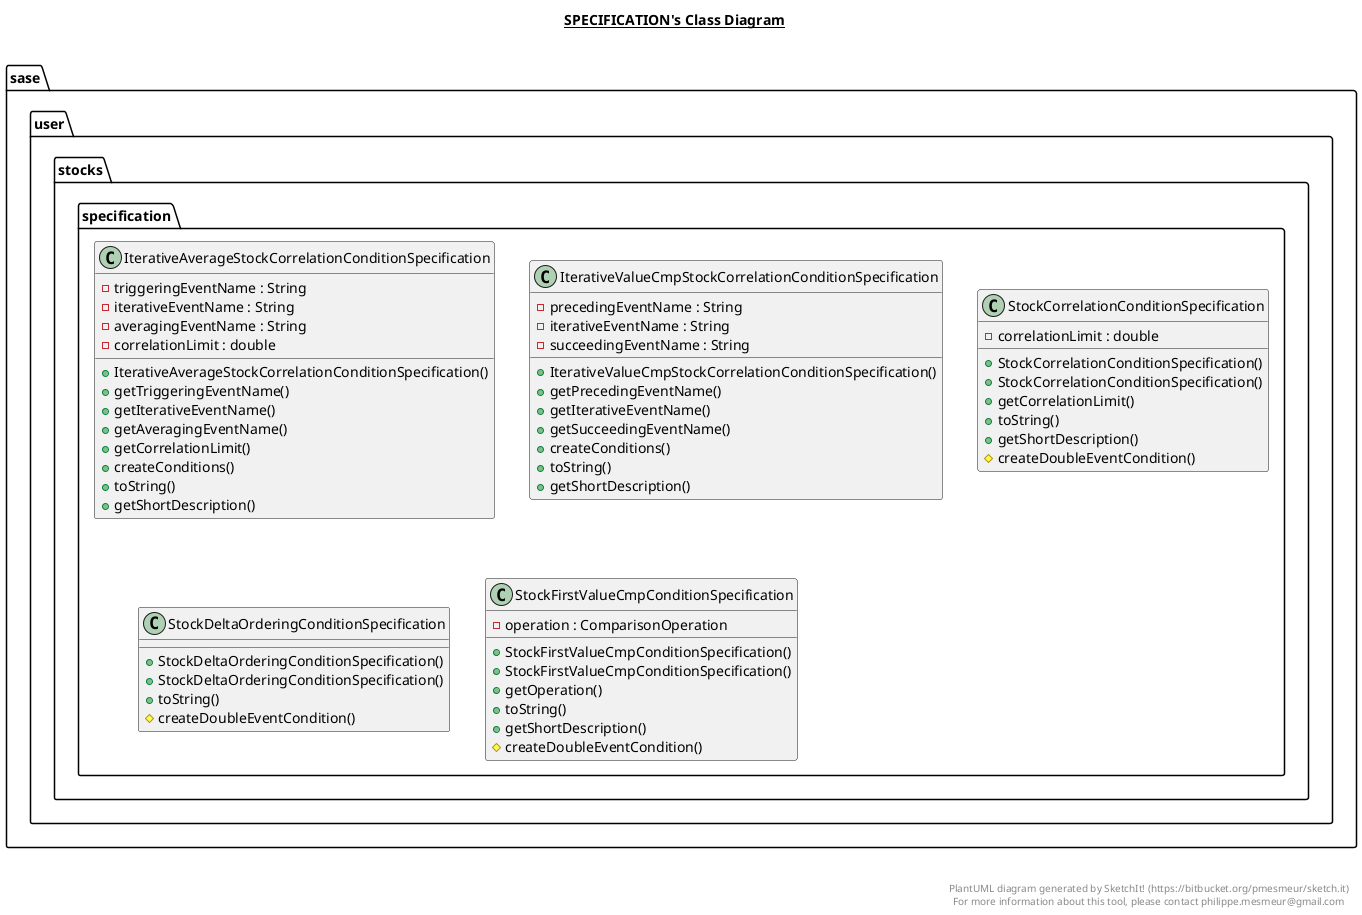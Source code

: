 @startuml

title __SPECIFICATION's Class Diagram__\n

  package sase.user.stocks {
    package sase.user.stocks.specification {
      class IterativeAverageStockCorrelationConditionSpecification {
          - triggeringEventName : String
          - iterativeEventName : String
          - averagingEventName : String
          - correlationLimit : double
          + IterativeAverageStockCorrelationConditionSpecification()
          + getTriggeringEventName()
          + getIterativeEventName()
          + getAveragingEventName()
          + getCorrelationLimit()
          + createConditions()
          + toString()
          + getShortDescription()
      }
    }
  }
  

  package sase.user.stocks {
    package sase.user.stocks.specification {
      class IterativeValueCmpStockCorrelationConditionSpecification {
          - precedingEventName : String
          - iterativeEventName : String
          - succeedingEventName : String
          + IterativeValueCmpStockCorrelationConditionSpecification()
          + getPrecedingEventName()
          + getIterativeEventName()
          + getSucceedingEventName()
          + createConditions()
          + toString()
          + getShortDescription()
      }
    }
  }
  

  package sase.user.stocks {
    package sase.user.stocks.specification {
      class StockCorrelationConditionSpecification {
          - correlationLimit : double
          + StockCorrelationConditionSpecification()
          + StockCorrelationConditionSpecification()
          + getCorrelationLimit()
          + toString()
          + getShortDescription()
          # createDoubleEventCondition()
      }
    }
  }
  

  package sase.user.stocks {
    package sase.user.stocks.specification {
      class StockDeltaOrderingConditionSpecification {
          + StockDeltaOrderingConditionSpecification()
          + StockDeltaOrderingConditionSpecification()
          + toString()
          # createDoubleEventCondition()
      }
    }
  }
  

  package sase.user.stocks {
    package sase.user.stocks.specification {
      class StockFirstValueCmpConditionSpecification {
          - operation : ComparisonOperation
          + StockFirstValueCmpConditionSpecification()
          + StockFirstValueCmpConditionSpecification()
          + getOperation()
          + toString()
          + getShortDescription()
          # createDoubleEventCondition()
      }
    }
  }
  



right footer


PlantUML diagram generated by SketchIt! (https://bitbucket.org/pmesmeur/sketch.it)
For more information about this tool, please contact philippe.mesmeur@gmail.com
endfooter

@enduml
